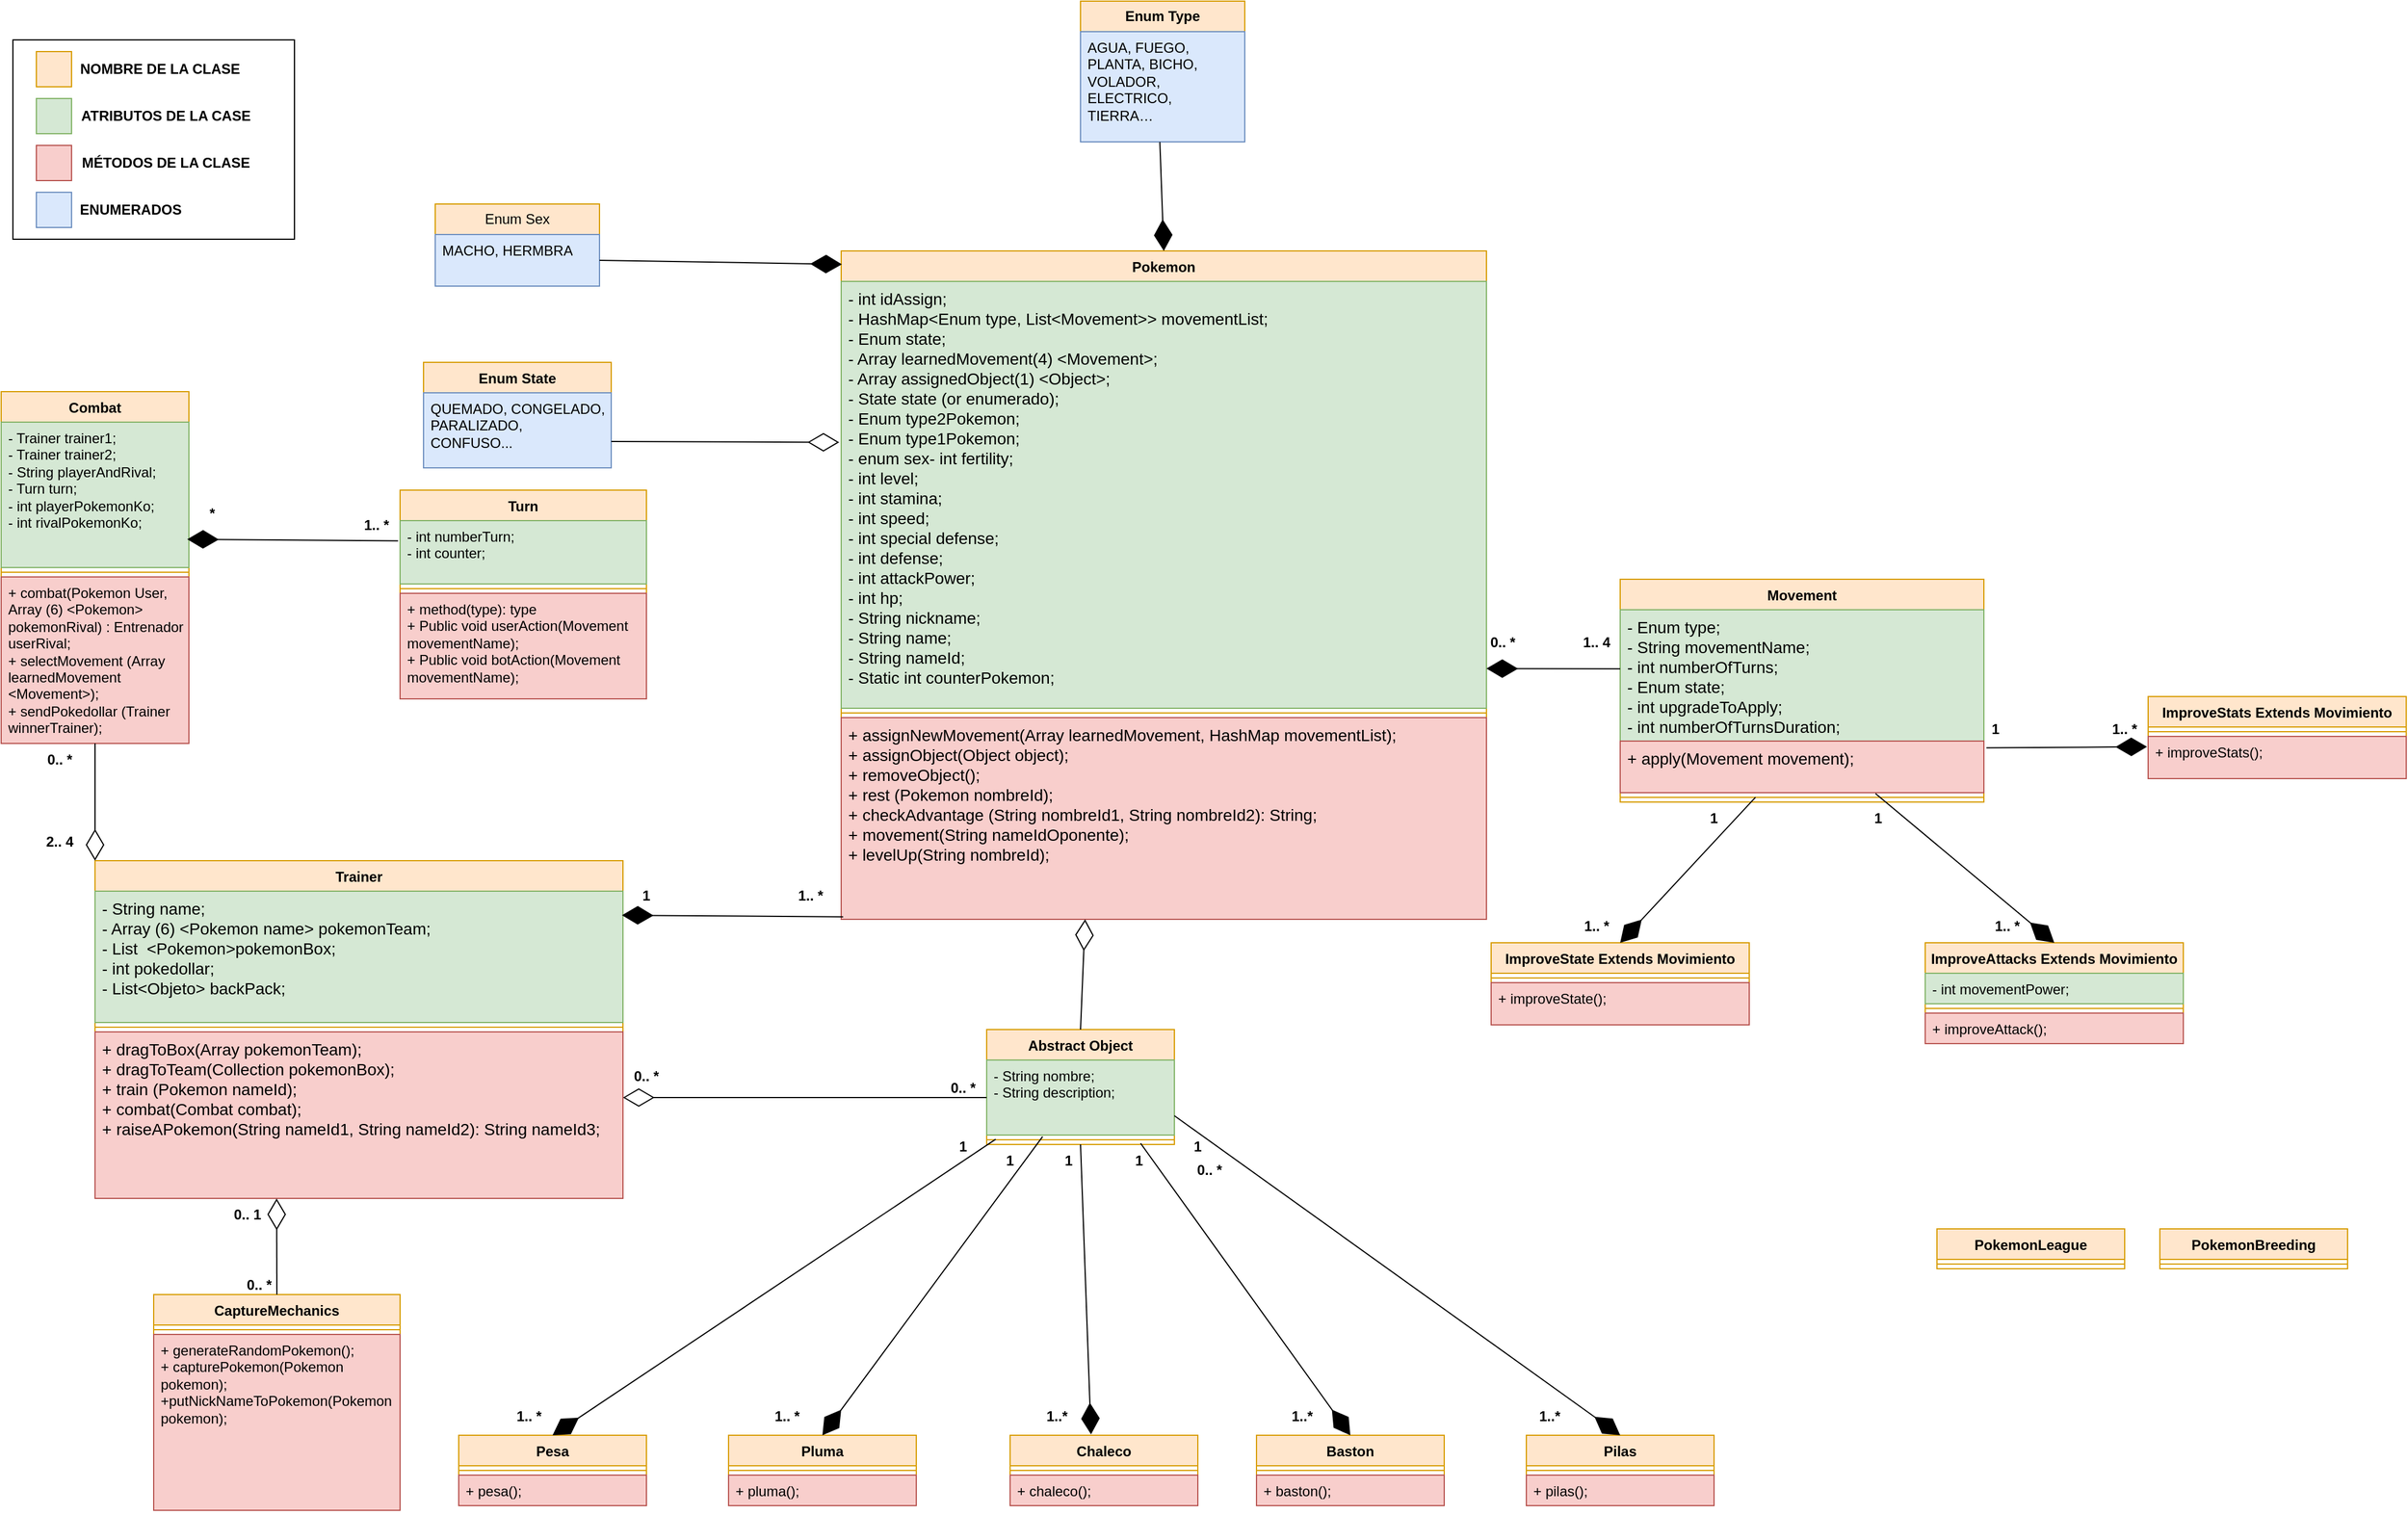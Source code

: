 <mxfile version="21.0.1" type="device"><diagram id="QGYuXs6_-NGS2xEvC7pu" name="Página-1"><mxGraphModel dx="3280" dy="373" grid="1" gridSize="10" guides="1" tooltips="1" connect="1" arrows="1" fold="1" page="1" pageScale="1" pageWidth="1169" pageHeight="827" math="0" shadow="0"><root><mxCell id="0"/><mxCell id="1" parent="0"/><mxCell id="Wwjgr090SENuucBAjZXS-1" value="Pokemon" style="swimlane;fontStyle=1;align=center;verticalAlign=top;childLayout=stackLayout;horizontal=1;startSize=26;horizontalStack=0;resizeParent=1;resizeParentMax=0;resizeLast=0;collapsible=1;marginBottom=0;fillColor=#ffe6cc;strokeColor=#d79b00;" vertex="1" parent="1"><mxGeometry x="736" y="1040" width="550" height="570" as="geometry"/></mxCell><mxCell id="Wwjgr090SENuucBAjZXS-2" value="- int idAssign;&#10;- HashMap&lt;Enum type, List&lt;Movement&gt;&gt; movementList;&#10;- Enum state;&#10;- Array learnedMovement(4) &lt;Movement&gt;;&#10;- Array assignedObject(1) &lt;Object&gt;;&#10;- State state (or enumerado);&#10;- Enum type2Pokemon;&#10;- Enum type1Pokemon;&#10;- enum sex- int fertility;&#10;- int level;&#10;- int stamina;&#10;- int speed;&#10;- int special defense;&#10;- int defense;&#10;- int attackPower; &#10;- int hp;&#10;- String nickname;&#10;- String name;&#10;- String nameId;&#10;- Static int counterPokemon;" style="text;strokeColor=#82b366;fillColor=#d5e8d4;align=left;verticalAlign=top;spacingLeft=4;spacingRight=4;overflow=hidden;rotatable=0;points=[[0,0.5],[1,0.5]];portConstraint=eastwest;fontStyle=0;fontSize=14;" vertex="1" parent="Wwjgr090SENuucBAjZXS-1"><mxGeometry y="26" width="550" height="364" as="geometry"/></mxCell><mxCell id="Wwjgr090SENuucBAjZXS-3" value="" style="line;strokeWidth=1;fillColor=none;align=left;verticalAlign=middle;spacingTop=-1;spacingLeft=3;spacingRight=3;rotatable=0;labelPosition=right;points=[];portConstraint=eastwest;strokeColor=inherit;" vertex="1" parent="Wwjgr090SENuucBAjZXS-1"><mxGeometry y="390" width="550" height="8" as="geometry"/></mxCell><mxCell id="Wwjgr090SENuucBAjZXS-4" value="+ assignNewMovement(Array learnedMovement, HashMap movementList);&#10;+ assignObject(Object object);&#10;+ removeObject();&#10;+ rest (Pokemon nombreId);&#10;+ checkAdvantage (String nombreId1, String nombreId2): String;&#10;+ movement(String nameIdOponente);&#10;+ levelUp(String nombreId);" style="text;strokeColor=#b85450;fillColor=#f8cecc;align=left;verticalAlign=top;spacingLeft=4;spacingRight=4;overflow=hidden;rotatable=0;points=[[0,0.5],[1,0.5]];portConstraint=eastwest;fontSize=14;" vertex="1" parent="Wwjgr090SENuucBAjZXS-1"><mxGeometry y="398" width="550" height="172" as="geometry"/></mxCell><mxCell id="Wwjgr090SENuucBAjZXS-5" value="Trainer" style="swimlane;fontStyle=1;align=center;verticalAlign=top;childLayout=stackLayout;horizontal=1;startSize=26;horizontalStack=0;resizeParent=1;resizeParentMax=0;resizeLast=0;collapsible=1;marginBottom=0;fillColor=#ffe6cc;strokeColor=#d79b00;" vertex="1" parent="1"><mxGeometry x="100" y="1560" width="450" height="288" as="geometry"/></mxCell><mxCell id="Wwjgr090SENuucBAjZXS-6" value="- String name;&#10;- Array (6) &lt;Pokemon name&gt; pokemonTeam;&#10;- List  &lt;Pokemon&gt;pokemonBox;&#10;- int pokedollar;&#10;- List&lt;Objeto&gt; backPack;" style="text;strokeColor=#82b366;fillColor=#d5e8d4;align=left;verticalAlign=top;spacingLeft=4;spacingRight=4;overflow=hidden;rotatable=0;points=[[0,0.5,0,0,0],[1,0.5,0,0,0]];portConstraint=eastwest;fontStyle=0;fontSize=14;" vertex="1" parent="Wwjgr090SENuucBAjZXS-5"><mxGeometry y="26" width="450" height="112" as="geometry"/></mxCell><mxCell id="Wwjgr090SENuucBAjZXS-7" value="" style="line;strokeWidth=1;fillColor=none;align=left;verticalAlign=middle;spacingTop=-1;spacingLeft=3;spacingRight=3;rotatable=0;labelPosition=right;points=[];portConstraint=eastwest;strokeColor=inherit;" vertex="1" parent="Wwjgr090SENuucBAjZXS-5"><mxGeometry y="138" width="450" height="8" as="geometry"/></mxCell><mxCell id="Wwjgr090SENuucBAjZXS-8" value="+ dragToBox(Array pokemonTeam);&#10;+ dragToTeam(Collection pokemonBox);&#10;+ train (Pokemon nameId);&#10;+ combat(Combat combat);&#10;+ raiseAPokemon(String nameId1, String nameId2): String nameId3;" style="text;strokeColor=#b85450;fillColor=#f8cecc;align=left;verticalAlign=top;spacingLeft=4;spacingRight=4;overflow=hidden;rotatable=0;points=[[0,0.5],[1,0.5]];portConstraint=eastwest;fontSize=14;" vertex="1" parent="Wwjgr090SENuucBAjZXS-5"><mxGeometry y="146" width="450" height="142" as="geometry"/></mxCell><mxCell id="Wwjgr090SENuucBAjZXS-9" value="Abstract Object" style="swimlane;fontStyle=1;align=center;verticalAlign=top;childLayout=stackLayout;horizontal=1;startSize=26;horizontalStack=0;resizeParent=1;resizeParentMax=0;resizeLast=0;collapsible=1;marginBottom=0;whiteSpace=wrap;html=1;fillColor=#ffe6cc;strokeColor=#d79b00;" vertex="1" parent="1"><mxGeometry x="860" y="1704" width="160" height="98" as="geometry"/></mxCell><mxCell id="Wwjgr090SENuucBAjZXS-10" value="- String nombre;&lt;br&gt;- String description;" style="text;strokeColor=#82b366;fillColor=#d5e8d4;align=left;verticalAlign=top;spacingLeft=4;spacingRight=4;overflow=hidden;rotatable=0;points=[[0,0.5],[1,0.5]];portConstraint=eastwest;whiteSpace=wrap;html=1;" vertex="1" parent="Wwjgr090SENuucBAjZXS-9"><mxGeometry y="26" width="160" height="64" as="geometry"/></mxCell><mxCell id="Wwjgr090SENuucBAjZXS-11" value="" style="line;strokeWidth=1;fillColor=none;align=left;verticalAlign=middle;spacingTop=-1;spacingLeft=3;spacingRight=3;rotatable=0;labelPosition=right;points=[];portConstraint=eastwest;strokeColor=inherit;" vertex="1" parent="Wwjgr090SENuucBAjZXS-9"><mxGeometry y="90" width="160" height="8" as="geometry"/></mxCell><mxCell id="Wwjgr090SENuucBAjZXS-13" value="CaptureMechanics" style="swimlane;fontStyle=1;align=center;verticalAlign=top;childLayout=stackLayout;horizontal=1;startSize=26;horizontalStack=0;resizeParent=1;resizeParentMax=0;resizeLast=0;collapsible=1;marginBottom=0;whiteSpace=wrap;html=1;fillColor=#ffe6cc;strokeColor=#d79b00;" vertex="1" parent="1"><mxGeometry x="150" y="1930" width="210" height="184" as="geometry"/></mxCell><mxCell id="Wwjgr090SENuucBAjZXS-14" value="" style="line;strokeWidth=1;fillColor=none;align=left;verticalAlign=middle;spacingTop=-1;spacingLeft=3;spacingRight=3;rotatable=0;labelPosition=right;points=[];portConstraint=eastwest;strokeColor=inherit;" vertex="1" parent="Wwjgr090SENuucBAjZXS-13"><mxGeometry y="26" width="210" height="8" as="geometry"/></mxCell><mxCell id="Wwjgr090SENuucBAjZXS-15" value="+ generateRandomPokemon();&lt;br&gt;+ capturePokemon(Pokemon pokemon);&lt;br&gt;+putNickNameToPokemon(Pokemon pokemon);" style="text;strokeColor=#b85450;fillColor=#f8cecc;align=left;verticalAlign=top;spacingLeft=4;spacingRight=4;overflow=hidden;rotatable=0;points=[[0,0.5],[1,0.5]];portConstraint=eastwest;whiteSpace=wrap;html=1;" vertex="1" parent="Wwjgr090SENuucBAjZXS-13"><mxGeometry y="34" width="210" height="150" as="geometry"/></mxCell><mxCell id="Wwjgr090SENuucBAjZXS-16" value="Turn" style="swimlane;fontStyle=1;align=center;verticalAlign=top;childLayout=stackLayout;horizontal=1;startSize=26;horizontalStack=0;resizeParent=1;resizeParentMax=0;resizeLast=0;collapsible=1;marginBottom=0;whiteSpace=wrap;html=1;fillColor=#ffe6cc;strokeColor=#d79b00;" vertex="1" parent="1"><mxGeometry x="360" y="1244" width="210" height="178" as="geometry"/></mxCell><mxCell id="Wwjgr090SENuucBAjZXS-17" value="- int numberTurn;&lt;br&gt;- int counter;" style="text;align=left;verticalAlign=top;spacingLeft=4;spacingRight=4;overflow=hidden;rotatable=0;points=[[0,0.5],[1,0.5]];portConstraint=eastwest;whiteSpace=wrap;html=1;fillColor=#d5e8d4;strokeColor=#82b366;" vertex="1" parent="Wwjgr090SENuucBAjZXS-16"><mxGeometry y="26" width="210" height="54" as="geometry"/></mxCell><mxCell id="Wwjgr090SENuucBAjZXS-18" value="" style="line;strokeWidth=1;fillColor=none;align=left;verticalAlign=middle;spacingTop=-1;spacingLeft=3;spacingRight=3;rotatable=0;labelPosition=right;points=[];portConstraint=eastwest;strokeColor=inherit;" vertex="1" parent="Wwjgr090SENuucBAjZXS-16"><mxGeometry y="80" width="210" height="8" as="geometry"/></mxCell><mxCell id="Wwjgr090SENuucBAjZXS-19" value="+ method(type): type&lt;br&gt;+ Public void userAction(Movement movementName);&lt;br&gt;+ Public void botAction(Movement movementName);" style="text;strokeColor=#b85450;fillColor=#f8cecc;align=left;verticalAlign=top;spacingLeft=4;spacingRight=4;overflow=hidden;rotatable=0;points=[[0,0.5],[1,0.5]];portConstraint=eastwest;whiteSpace=wrap;html=1;" vertex="1" parent="Wwjgr090SENuucBAjZXS-16"><mxGeometry y="88" width="210" height="90" as="geometry"/></mxCell><mxCell id="Wwjgr090SENuucBAjZXS-20" value="&lt;b&gt;Enum Type&lt;/b&gt;" style="swimlane;fontStyle=0;childLayout=stackLayout;horizontal=1;startSize=26;fillColor=#ffe6cc;horizontalStack=0;resizeParent=1;resizeParentMax=0;resizeLast=0;collapsible=1;marginBottom=0;whiteSpace=wrap;html=1;strokeColor=#d79b00;" vertex="1" parent="1"><mxGeometry x="940" y="827" width="140" height="120" as="geometry"><mxRectangle x="1370" y="920" width="100" height="30" as="alternateBounds"/></mxGeometry></mxCell><mxCell id="Wwjgr090SENuucBAjZXS-21" value="AGUA, FUEGO, PLANTA, BICHO, VOLADOR, ELECTRICO, TIERRA…&lt;br/&gt;" style="text;strokeColor=#6c8ebf;fillColor=#dae8fc;align=left;verticalAlign=top;spacingLeft=4;spacingRight=4;overflow=hidden;rotatable=0;points=[[0,0.5],[1,0.5]];portConstraint=eastwest;whiteSpace=wrap;html=1;" vertex="1" parent="Wwjgr090SENuucBAjZXS-20"><mxGeometry y="26" width="140" height="94" as="geometry"/></mxCell><mxCell id="Wwjgr090SENuucBAjZXS-22" value="Movement" style="swimlane;fontStyle=1;align=center;verticalAlign=top;childLayout=stackLayout;horizontal=1;startSize=26;horizontalStack=0;resizeParent=1;resizeParentMax=0;resizeLast=0;collapsible=1;marginBottom=0;fillColor=#ffe6cc;strokeColor=#d79b00;" vertex="1" parent="1"><mxGeometry x="1400" y="1320" width="310" height="190" as="geometry"/></mxCell><mxCell id="Wwjgr090SENuucBAjZXS-23" value="- Enum type;&#10;- String movementName;&#10;- int numberOfTurns;&#10;- Enum state;&#10;- int upgradeToApply;&#10;- int numberOfTurnsDuration;" style="text;strokeColor=#82b366;fillColor=#d5e8d4;align=left;verticalAlign=top;spacingLeft=4;spacingRight=4;overflow=hidden;rotatable=0;points=[[0,0.5,0,0,0],[1,0.5,0,0,0]];portConstraint=eastwest;fontStyle=0;fontSize=14;" vertex="1" parent="Wwjgr090SENuucBAjZXS-22"><mxGeometry y="26" width="310" height="112" as="geometry"/></mxCell><mxCell id="Wwjgr090SENuucBAjZXS-25" value="+ apply(Movement movement);" style="text;strokeColor=#b85450;fillColor=#f8cecc;align=left;verticalAlign=top;spacingLeft=4;spacingRight=4;overflow=hidden;rotatable=0;points=[[0,0.5],[1,0.5]];portConstraint=eastwest;fontSize=14;" vertex="1" parent="Wwjgr090SENuucBAjZXS-22"><mxGeometry y="138" width="310" height="44" as="geometry"/></mxCell><mxCell id="Wwjgr090SENuucBAjZXS-24" value="" style="line;strokeWidth=1;fillColor=none;align=left;verticalAlign=middle;spacingTop=-1;spacingLeft=3;spacingRight=3;rotatable=0;labelPosition=right;points=[];portConstraint=eastwest;strokeColor=inherit;" vertex="1" parent="Wwjgr090SENuucBAjZXS-22"><mxGeometry y="182" width="310" height="8" as="geometry"/></mxCell><mxCell id="Wwjgr090SENuucBAjZXS-26" value="ImproveState Extends Movimiento" style="swimlane;fontStyle=1;align=center;verticalAlign=top;childLayout=stackLayout;horizontal=1;startSize=26;horizontalStack=0;resizeParent=1;resizeParentMax=0;resizeLast=0;collapsible=1;marginBottom=0;whiteSpace=wrap;html=1;fillColor=#ffe6cc;strokeColor=#d79b00;" vertex="1" parent="1"><mxGeometry x="1290" y="1630" width="220" height="70" as="geometry"/></mxCell><mxCell id="Wwjgr090SENuucBAjZXS-27" value="" style="line;strokeWidth=1;fillColor=none;align=left;verticalAlign=middle;spacingTop=-1;spacingLeft=3;spacingRight=3;rotatable=0;labelPosition=right;points=[];portConstraint=eastwest;strokeColor=inherit;" vertex="1" parent="Wwjgr090SENuucBAjZXS-26"><mxGeometry y="26" width="220" height="8" as="geometry"/></mxCell><mxCell id="Wwjgr090SENuucBAjZXS-28" value="+ improveState();" style="text;strokeColor=#b85450;fillColor=#f8cecc;align=left;verticalAlign=top;spacingLeft=4;spacingRight=4;overflow=hidden;rotatable=0;points=[[0,0.5],[1,0.5]];portConstraint=eastwest;whiteSpace=wrap;html=1;" vertex="1" parent="Wwjgr090SENuucBAjZXS-26"><mxGeometry y="34" width="220" height="36" as="geometry"/></mxCell><mxCell id="Wwjgr090SENuucBAjZXS-29" value="Combat" style="swimlane;fontStyle=1;align=center;verticalAlign=top;childLayout=stackLayout;horizontal=1;startSize=26;horizontalStack=0;resizeParent=1;resizeParentMax=0;resizeLast=0;collapsible=1;marginBottom=0;whiteSpace=wrap;html=1;fillColor=#ffe6cc;strokeColor=#d79b00;" vertex="1" parent="1"><mxGeometry x="20" y="1160" width="160" height="300" as="geometry"/></mxCell><mxCell id="Wwjgr090SENuucBAjZXS-30" value="- Trainer trainer1;&lt;br&gt;- Trainer trainer2;&lt;br&gt;- String playerAndRival;&lt;br&gt;- Turn turn;&lt;br&gt;- int playerPokemonKo;&lt;br&gt;- int rivalPokemonKo;&lt;br&gt;" style="text;strokeColor=#82b366;fillColor=#d5e8d4;align=left;verticalAlign=top;spacingLeft=4;spacingRight=4;overflow=hidden;rotatable=0;points=[[0,0.5],[1,0.5]];portConstraint=eastwest;whiteSpace=wrap;html=1;" vertex="1" parent="Wwjgr090SENuucBAjZXS-29"><mxGeometry y="26" width="160" height="124" as="geometry"/></mxCell><mxCell id="Wwjgr090SENuucBAjZXS-31" value="" style="line;strokeWidth=1;fillColor=none;align=left;verticalAlign=middle;spacingTop=-1;spacingLeft=3;spacingRight=3;rotatable=0;labelPosition=right;points=[];portConstraint=eastwest;strokeColor=inherit;" vertex="1" parent="Wwjgr090SENuucBAjZXS-29"><mxGeometry y="150" width="160" height="8" as="geometry"/></mxCell><mxCell id="Wwjgr090SENuucBAjZXS-32" value="+ combat(Pokemon User, Array (6) &amp;lt;Pokemon&amp;gt; pokemonRival) : Entrenador userRival;&lt;br&gt;+ selectMovement (Array learnedMovement &amp;lt;Movement&amp;gt;);&lt;br&gt;+ sendPokedollar (Trainer winnerTrainer);" style="text;strokeColor=#b85450;fillColor=#f8cecc;align=left;verticalAlign=top;spacingLeft=4;spacingRight=4;overflow=hidden;rotatable=0;points=[[0,0.5],[1,0.5]];portConstraint=eastwest;whiteSpace=wrap;html=1;" vertex="1" parent="Wwjgr090SENuucBAjZXS-29"><mxGeometry y="158" width="160" height="142" as="geometry"/></mxCell><mxCell id="Wwjgr090SENuucBAjZXS-33" value="Enum Sex" style="swimlane;fontStyle=0;childLayout=stackLayout;horizontal=1;startSize=26;fillColor=#ffe6cc;horizontalStack=0;resizeParent=1;resizeParentMax=0;resizeLast=0;collapsible=1;marginBottom=0;whiteSpace=wrap;html=1;strokeColor=#d79b00;" vertex="1" parent="1"><mxGeometry x="390" y="1000" width="140" height="70" as="geometry"><mxRectangle x="1370" y="920" width="100" height="30" as="alternateBounds"/></mxGeometry></mxCell><mxCell id="Wwjgr090SENuucBAjZXS-34" value="MACHO, HERMBRA" style="text;strokeColor=#6c8ebf;fillColor=#dae8fc;align=left;verticalAlign=top;spacingLeft=4;spacingRight=4;overflow=hidden;rotatable=0;points=[[0,0.5],[1,0.5]];portConstraint=eastwest;whiteSpace=wrap;html=1;" vertex="1" parent="Wwjgr090SENuucBAjZXS-33"><mxGeometry y="26" width="140" height="44" as="geometry"/></mxCell><mxCell id="Wwjgr090SENuucBAjZXS-35" value="ImproveStats Extends Movimiento" style="swimlane;fontStyle=1;align=center;verticalAlign=top;childLayout=stackLayout;horizontal=1;startSize=26;horizontalStack=0;resizeParent=1;resizeParentMax=0;resizeLast=0;collapsible=1;marginBottom=0;whiteSpace=wrap;html=1;fillColor=#ffe6cc;strokeColor=#d79b00;" vertex="1" parent="1"><mxGeometry x="1850" y="1420" width="220" height="70" as="geometry"/></mxCell><mxCell id="Wwjgr090SENuucBAjZXS-36" value="" style="line;strokeWidth=1;fillColor=none;align=left;verticalAlign=middle;spacingTop=-1;spacingLeft=3;spacingRight=3;rotatable=0;labelPosition=right;points=[];portConstraint=eastwest;strokeColor=inherit;" vertex="1" parent="Wwjgr090SENuucBAjZXS-35"><mxGeometry y="26" width="220" height="8" as="geometry"/></mxCell><mxCell id="Wwjgr090SENuucBAjZXS-37" value="+ improveStats();" style="text;strokeColor=#b85450;fillColor=#f8cecc;align=left;verticalAlign=top;spacingLeft=4;spacingRight=4;overflow=hidden;rotatable=0;points=[[0,0.5],[1,0.5]];portConstraint=eastwest;whiteSpace=wrap;html=1;" vertex="1" parent="Wwjgr090SENuucBAjZXS-35"><mxGeometry y="34" width="220" height="36" as="geometry"/></mxCell><mxCell id="Wwjgr090SENuucBAjZXS-38" value="ImproveAttacks Extends Movimiento" style="swimlane;fontStyle=1;align=center;verticalAlign=top;childLayout=stackLayout;horizontal=1;startSize=26;horizontalStack=0;resizeParent=1;resizeParentMax=0;resizeLast=0;collapsible=1;marginBottom=0;whiteSpace=wrap;html=1;fillColor=#ffe6cc;strokeColor=#d79b00;" vertex="1" parent="1"><mxGeometry x="1660" y="1630" width="220" height="86" as="geometry"/></mxCell><mxCell id="Wwjgr090SENuucBAjZXS-39" value="- int movementPower;" style="text;strokeColor=#82b366;fillColor=#d5e8d4;align=left;verticalAlign=top;spacingLeft=4;spacingRight=4;overflow=hidden;rotatable=0;points=[[0,0.5],[1,0.5]];portConstraint=eastwest;whiteSpace=wrap;html=1;" vertex="1" parent="Wwjgr090SENuucBAjZXS-38"><mxGeometry y="26" width="220" height="26" as="geometry"/></mxCell><mxCell id="Wwjgr090SENuucBAjZXS-40" value="" style="line;strokeWidth=1;fillColor=none;align=left;verticalAlign=middle;spacingTop=-1;spacingLeft=3;spacingRight=3;rotatable=0;labelPosition=right;points=[];portConstraint=eastwest;strokeColor=inherit;" vertex="1" parent="Wwjgr090SENuucBAjZXS-38"><mxGeometry y="52" width="220" height="8" as="geometry"/></mxCell><mxCell id="Wwjgr090SENuucBAjZXS-41" value="+ improveAttack();" style="text;strokeColor=#b85450;fillColor=#f8cecc;align=left;verticalAlign=top;spacingLeft=4;spacingRight=4;overflow=hidden;rotatable=0;points=[[0,0.5],[1,0.5]];portConstraint=eastwest;whiteSpace=wrap;html=1;" vertex="1" parent="Wwjgr090SENuucBAjZXS-38"><mxGeometry y="60" width="220" height="26" as="geometry"/></mxCell><mxCell id="Wwjgr090SENuucBAjZXS-42" value="Enum State" style="swimlane;fontStyle=1;align=center;verticalAlign=top;childLayout=stackLayout;horizontal=1;startSize=26;horizontalStack=0;resizeParent=1;resizeParentMax=0;resizeLast=0;collapsible=1;marginBottom=0;whiteSpace=wrap;html=1;fillColor=#ffe6cc;strokeColor=#d79b00;" vertex="1" parent="1"><mxGeometry x="380" y="1135" width="160" height="90" as="geometry"/></mxCell><mxCell id="Wwjgr090SENuucBAjZXS-43" value="QUEMADO, CONGELADO, PARALIZADO, CONFUSO..." style="text;strokeColor=#6c8ebf;fillColor=#dae8fc;align=left;verticalAlign=top;spacingLeft=4;spacingRight=4;overflow=hidden;rotatable=0;points=[[0,0.5],[1,0.5]];portConstraint=eastwest;whiteSpace=wrap;html=1;" vertex="1" parent="Wwjgr090SENuucBAjZXS-42"><mxGeometry y="26" width="160" height="64" as="geometry"/></mxCell><mxCell id="Wwjgr090SENuucBAjZXS-44" value="" style="endArrow=diamondThin;endFill=1;endSize=24;html=1;rounded=0;entryX=0.5;entryY=0;entryDx=0;entryDy=0;exitX=0.483;exitY=1.002;exitDx=0;exitDy=0;exitPerimeter=0;" edge="1" parent="1" source="Wwjgr090SENuucBAjZXS-21" target="Wwjgr090SENuucBAjZXS-1"><mxGeometry width="160" relative="1" as="geometry"><mxPoint x="886" y="950" as="sourcePoint"/><mxPoint x="906" y="930" as="targetPoint"/></mxGeometry></mxCell><mxCell id="Wwjgr090SENuucBAjZXS-45" value="" style="endArrow=diamondThin;endFill=1;endSize=24;html=1;rounded=0;entryX=0.001;entryY=0.02;entryDx=0;entryDy=0;entryPerimeter=0;exitX=1;exitY=0.5;exitDx=0;exitDy=0;" edge="1" parent="1" source="Wwjgr090SENuucBAjZXS-34" target="Wwjgr090SENuucBAjZXS-1"><mxGeometry width="160" relative="1" as="geometry"><mxPoint x="536" y="1130" as="sourcePoint"/><mxPoint x="646" y="1120" as="targetPoint"/></mxGeometry></mxCell><mxCell id="Wwjgr090SENuucBAjZXS-46" value="" style="endArrow=diamondThin;endFill=1;endSize=24;html=1;rounded=0;entryX=0.5;entryY=0;entryDx=0;entryDy=0;exitX=0.702;exitY=1.017;exitDx=0;exitDy=0;exitPerimeter=0;" edge="1" parent="1" source="Wwjgr090SENuucBAjZXS-25" target="Wwjgr090SENuucBAjZXS-38"><mxGeometry width="160" relative="1" as="geometry"><mxPoint x="1576" y="1690" as="sourcePoint"/><mxPoint x="1736" y="1690" as="targetPoint"/></mxGeometry></mxCell><mxCell id="Wwjgr090SENuucBAjZXS-47" value="" style="endArrow=diamondThin;endFill=1;endSize=24;html=1;rounded=0;entryX=0.5;entryY=0;entryDx=0;entryDy=0;exitX=0.372;exitY=1.089;exitDx=0;exitDy=0;exitPerimeter=0;" edge="1" parent="1" source="Wwjgr090SENuucBAjZXS-25" target="Wwjgr090SENuucBAjZXS-26"><mxGeometry width="160" relative="1" as="geometry"><mxPoint x="1576" y="1690" as="sourcePoint"/><mxPoint x="1736" y="1690" as="targetPoint"/></mxGeometry></mxCell><mxCell id="Wwjgr090SENuucBAjZXS-48" value="" style="endArrow=diamondThin;endFill=1;endSize=24;html=1;rounded=0;entryX=-0.004;entryY=0.246;entryDx=0;entryDy=0;entryPerimeter=0;exitX=1.007;exitY=0.132;exitDx=0;exitDy=0;exitPerimeter=0;" edge="1" parent="1" source="Wwjgr090SENuucBAjZXS-25" target="Wwjgr090SENuucBAjZXS-37"><mxGeometry width="160" relative="1" as="geometry"><mxPoint x="1576" y="1380" as="sourcePoint"/><mxPoint x="1736" y="1380" as="targetPoint"/></mxGeometry></mxCell><mxCell id="Wwjgr090SENuucBAjZXS-50" value="" style="endArrow=diamondThin;endFill=0;endSize=24;html=1;rounded=0;entryX=0.378;entryY=1;entryDx=0;entryDy=0;entryPerimeter=0;exitX=0.5;exitY=0;exitDx=0;exitDy=0;" edge="1" parent="1" source="Wwjgr090SENuucBAjZXS-9" target="Wwjgr090SENuucBAjZXS-4"><mxGeometry width="160" relative="1" as="geometry"><mxPoint x="926" y="1640" as="sourcePoint"/><mxPoint x="1086" y="1640" as="targetPoint"/></mxGeometry></mxCell><mxCell id="Wwjgr090SENuucBAjZXS-51" value="" style="endArrow=diamondThin;endFill=1;endSize=24;html=1;rounded=0;entryX=0.991;entryY=-0.043;entryDx=0;entryDy=0;entryPerimeter=0;exitX=-0.008;exitY=0.319;exitDx=0;exitDy=0;exitPerimeter=0;" edge="1" parent="1" source="Wwjgr090SENuucBAjZXS-17"><mxGeometry width="160" relative="1" as="geometry"><mxPoint x="7" y="1464" as="sourcePoint"/><mxPoint x="178.56" y="1285.894" as="targetPoint"/></mxGeometry></mxCell><mxCell id="Wwjgr090SENuucBAjZXS-52" value="" style="endArrow=diamondThin;endFill=1;endSize=24;html=1;rounded=0;entryX=1;entryY=0.907;entryDx=0;entryDy=0;entryPerimeter=0;exitX=0;exitY=0.45;exitDx=0;exitDy=0;exitPerimeter=0;" edge="1" parent="1" source="Wwjgr090SENuucBAjZXS-23" target="Wwjgr090SENuucBAjZXS-2"><mxGeometry width="160" relative="1" as="geometry"><mxPoint x="1266" y="980" as="sourcePoint"/><mxPoint x="1426" y="980" as="targetPoint"/></mxGeometry></mxCell><mxCell id="Wwjgr090SENuucBAjZXS-55" value="" style="endArrow=diamondThin;endFill=0;endSize=24;html=1;rounded=0;exitX=0;exitY=0.5;exitDx=0;exitDy=0;" edge="1" parent="1" source="Wwjgr090SENuucBAjZXS-10"><mxGeometry width="160" relative="1" as="geometry"><mxPoint x="820" y="1784" as="sourcePoint"/><mxPoint x="550" y="1762" as="targetPoint"/></mxGeometry></mxCell><mxCell id="Wwjgr090SENuucBAjZXS-56" value="" style="endArrow=diamondThin;endFill=1;endSize=24;html=1;rounded=0;entryX=0.998;entryY=0.183;entryDx=0;entryDy=0;entryPerimeter=0;exitX=0.003;exitY=0.988;exitDx=0;exitDy=0;exitPerimeter=0;" edge="1" parent="1" source="Wwjgr090SENuucBAjZXS-4" target="Wwjgr090SENuucBAjZXS-6"><mxGeometry width="160" relative="1" as="geometry"><mxPoint x="576" y="1298" as="sourcePoint"/><mxPoint x="747" y="1277" as="targetPoint"/></mxGeometry></mxCell><mxCell id="Wwjgr090SENuucBAjZXS-57" value="Pesa" style="swimlane;fontStyle=1;align=center;verticalAlign=top;childLayout=stackLayout;horizontal=1;startSize=26;horizontalStack=0;resizeParent=1;resizeParentMax=0;resizeLast=0;collapsible=1;marginBottom=0;whiteSpace=wrap;html=1;fillColor=#ffe6cc;strokeColor=#d79b00;" vertex="1" parent="1"><mxGeometry x="410" y="2050" width="160" height="60" as="geometry"/></mxCell><mxCell id="Wwjgr090SENuucBAjZXS-59" value="" style="line;strokeWidth=1;fillColor=none;align=left;verticalAlign=middle;spacingTop=-1;spacingLeft=3;spacingRight=3;rotatable=0;labelPosition=right;points=[];portConstraint=eastwest;strokeColor=inherit;" vertex="1" parent="Wwjgr090SENuucBAjZXS-57"><mxGeometry y="26" width="160" height="8" as="geometry"/></mxCell><mxCell id="Wwjgr090SENuucBAjZXS-60" value="+ pesa();" style="text;strokeColor=#b85450;fillColor=#f8cecc;align=left;verticalAlign=top;spacingLeft=4;spacingRight=4;overflow=hidden;rotatable=0;points=[[0,0.5],[1,0.5]];portConstraint=eastwest;whiteSpace=wrap;html=1;" vertex="1" parent="Wwjgr090SENuucBAjZXS-57"><mxGeometry y="34" width="160" height="26" as="geometry"/></mxCell><mxCell id="Wwjgr090SENuucBAjZXS-61" value="Pluma" style="swimlane;fontStyle=1;align=center;verticalAlign=top;childLayout=stackLayout;horizontal=1;startSize=26;horizontalStack=0;resizeParent=1;resizeParentMax=0;resizeLast=0;collapsible=1;marginBottom=0;whiteSpace=wrap;html=1;fillColor=#ffe6cc;strokeColor=#d79b00;" vertex="1" parent="1"><mxGeometry x="640" y="2050" width="160" height="60" as="geometry"/></mxCell><mxCell id="Wwjgr090SENuucBAjZXS-63" value="" style="line;strokeWidth=1;fillColor=none;align=left;verticalAlign=middle;spacingTop=-1;spacingLeft=3;spacingRight=3;rotatable=0;labelPosition=right;points=[];portConstraint=eastwest;strokeColor=inherit;" vertex="1" parent="Wwjgr090SENuucBAjZXS-61"><mxGeometry y="26" width="160" height="8" as="geometry"/></mxCell><mxCell id="Wwjgr090SENuucBAjZXS-64" value="+ pluma();" style="text;strokeColor=#b85450;fillColor=#f8cecc;align=left;verticalAlign=top;spacingLeft=4;spacingRight=4;overflow=hidden;rotatable=0;points=[[0,0.5],[1,0.5]];portConstraint=eastwest;whiteSpace=wrap;html=1;" vertex="1" parent="Wwjgr090SENuucBAjZXS-61"><mxGeometry y="34" width="160" height="26" as="geometry"/></mxCell><mxCell id="Wwjgr090SENuucBAjZXS-65" value="Chaleco" style="swimlane;fontStyle=1;align=center;verticalAlign=top;childLayout=stackLayout;horizontal=1;startSize=26;horizontalStack=0;resizeParent=1;resizeParentMax=0;resizeLast=0;collapsible=1;marginBottom=0;whiteSpace=wrap;html=1;fillColor=#ffe6cc;strokeColor=#d79b00;" vertex="1" parent="1"><mxGeometry x="880" y="2050" width="160" height="60" as="geometry"/></mxCell><mxCell id="Wwjgr090SENuucBAjZXS-66" value="" style="line;strokeWidth=1;fillColor=none;align=left;verticalAlign=middle;spacingTop=-1;spacingLeft=3;spacingRight=3;rotatable=0;labelPosition=right;points=[];portConstraint=eastwest;strokeColor=inherit;" vertex="1" parent="Wwjgr090SENuucBAjZXS-65"><mxGeometry y="26" width="160" height="8" as="geometry"/></mxCell><mxCell id="Wwjgr090SENuucBAjZXS-67" value="+ chaleco();" style="text;strokeColor=#b85450;fillColor=#f8cecc;align=left;verticalAlign=top;spacingLeft=4;spacingRight=4;overflow=hidden;rotatable=0;points=[[0,0.5],[1,0.5]];portConstraint=eastwest;whiteSpace=wrap;html=1;" vertex="1" parent="Wwjgr090SENuucBAjZXS-65"><mxGeometry y="34" width="160" height="26" as="geometry"/></mxCell><mxCell id="Wwjgr090SENuucBAjZXS-68" value="Baston" style="swimlane;fontStyle=1;align=center;verticalAlign=top;childLayout=stackLayout;horizontal=1;startSize=26;horizontalStack=0;resizeParent=1;resizeParentMax=0;resizeLast=0;collapsible=1;marginBottom=0;whiteSpace=wrap;html=1;fillColor=#ffe6cc;strokeColor=#d79b00;" vertex="1" parent="1"><mxGeometry x="1090" y="2050" width="160" height="60" as="geometry"/></mxCell><mxCell id="Wwjgr090SENuucBAjZXS-69" value="" style="line;strokeWidth=1;fillColor=none;align=left;verticalAlign=middle;spacingTop=-1;spacingLeft=3;spacingRight=3;rotatable=0;labelPosition=right;points=[];portConstraint=eastwest;strokeColor=inherit;" vertex="1" parent="Wwjgr090SENuucBAjZXS-68"><mxGeometry y="26" width="160" height="8" as="geometry"/></mxCell><mxCell id="Wwjgr090SENuucBAjZXS-70" value="+ baston();" style="text;strokeColor=#b85450;fillColor=#f8cecc;align=left;verticalAlign=top;spacingLeft=4;spacingRight=4;overflow=hidden;rotatable=0;points=[[0,0.5],[1,0.5]];portConstraint=eastwest;whiteSpace=wrap;html=1;" vertex="1" parent="Wwjgr090SENuucBAjZXS-68"><mxGeometry y="34" width="160" height="26" as="geometry"/></mxCell><mxCell id="Wwjgr090SENuucBAjZXS-71" value="Pilas" style="swimlane;fontStyle=1;align=center;verticalAlign=top;childLayout=stackLayout;horizontal=1;startSize=26;horizontalStack=0;resizeParent=1;resizeParentMax=0;resizeLast=0;collapsible=1;marginBottom=0;whiteSpace=wrap;html=1;fillColor=#ffe6cc;strokeColor=#d79b00;" vertex="1" parent="1"><mxGeometry x="1320" y="2050" width="160" height="60" as="geometry"/></mxCell><mxCell id="Wwjgr090SENuucBAjZXS-72" value="" style="line;strokeWidth=1;fillColor=none;align=left;verticalAlign=middle;spacingTop=-1;spacingLeft=3;spacingRight=3;rotatable=0;labelPosition=right;points=[];portConstraint=eastwest;strokeColor=inherit;" vertex="1" parent="Wwjgr090SENuucBAjZXS-71"><mxGeometry y="26" width="160" height="8" as="geometry"/></mxCell><mxCell id="Wwjgr090SENuucBAjZXS-73" value="+ pilas();" style="text;strokeColor=#b85450;fillColor=#f8cecc;align=left;verticalAlign=top;spacingLeft=4;spacingRight=4;overflow=hidden;rotatable=0;points=[[0,0.5],[1,0.5]];portConstraint=eastwest;whiteSpace=wrap;html=1;" vertex="1" parent="Wwjgr090SENuucBAjZXS-71"><mxGeometry y="34" width="160" height="26" as="geometry"/></mxCell><mxCell id="Wwjgr090SENuucBAjZXS-77" value="" style="endArrow=diamondThin;endFill=1;endSize=24;html=1;rounded=0;entryX=0.5;entryY=0;entryDx=0;entryDy=0;exitX=0.048;exitY=0.446;exitDx=0;exitDy=0;exitPerimeter=0;" edge="1" parent="1" source="Wwjgr090SENuucBAjZXS-11" target="Wwjgr090SENuucBAjZXS-57"><mxGeometry width="160" relative="1" as="geometry"><mxPoint x="871.28" y="1840.604" as="sourcePoint"/><mxPoint x="1201" y="1760" as="targetPoint"/></mxGeometry></mxCell><mxCell id="Wwjgr090SENuucBAjZXS-78" value="" style="endArrow=diamondThin;endFill=1;endSize=24;html=1;rounded=0;entryX=0.5;entryY=0;entryDx=0;entryDy=0;exitX=0.298;exitY=0.161;exitDx=0;exitDy=0;exitPerimeter=0;" edge="1" parent="1" source="Wwjgr090SENuucBAjZXS-11" target="Wwjgr090SENuucBAjZXS-61"><mxGeometry width="160" relative="1" as="geometry"><mxPoint x="870.16" y="1922.596" as="sourcePoint"/><mxPoint x="610" y="2060" as="targetPoint"/></mxGeometry></mxCell><mxCell id="Wwjgr090SENuucBAjZXS-79" value="" style="endArrow=diamondThin;endFill=1;endSize=24;html=1;rounded=0;entryX=0.431;entryY=-0.013;entryDx=0;entryDy=0;exitX=0.5;exitY=1;exitDx=0;exitDy=0;entryPerimeter=0;" edge="1" parent="1" source="Wwjgr090SENuucBAjZXS-9" target="Wwjgr090SENuucBAjZXS-65"><mxGeometry width="160" relative="1" as="geometry"><mxPoint x="945.52" y="1929.108" as="sourcePoint"/><mxPoint x="810" y="2060" as="targetPoint"/></mxGeometry></mxCell><mxCell id="Wwjgr090SENuucBAjZXS-80" value="" style="endArrow=diamondThin;endFill=1;endSize=24;html=1;rounded=0;entryX=0.5;entryY=0;entryDx=0;entryDy=0;exitX=0.82;exitY=0.875;exitDx=0;exitDy=0;exitPerimeter=0;" edge="1" parent="1" source="Wwjgr090SENuucBAjZXS-11" target="Wwjgr090SENuucBAjZXS-68"><mxGeometry width="160" relative="1" as="geometry"><mxPoint x="1011.92" y="1929.108" as="sourcePoint"/><mxPoint x="820" y="2070" as="targetPoint"/></mxGeometry></mxCell><mxCell id="Wwjgr090SENuucBAjZXS-81" value="" style="endArrow=diamondThin;endFill=1;endSize=24;html=1;rounded=0;entryX=0.5;entryY=0;entryDx=0;entryDy=0;exitX=1;exitY=0.75;exitDx=0;exitDy=0;" edge="1" parent="1" source="Wwjgr090SENuucBAjZXS-9" target="Wwjgr090SENuucBAjZXS-71"><mxGeometry width="160" relative="1" as="geometry"><mxPoint x="1040" y="1950" as="sourcePoint"/><mxPoint x="1210" y="2060" as="targetPoint"/></mxGeometry></mxCell><mxCell id="Wwjgr090SENuucBAjZXS-84" value="PokemonLeague" style="swimlane;fontStyle=1;align=center;verticalAlign=top;childLayout=stackLayout;horizontal=1;startSize=26;horizontalStack=0;resizeParent=1;resizeParentMax=0;resizeLast=0;collapsible=1;marginBottom=0;fillColor=#ffe6cc;strokeColor=#d79b00;" vertex="1" parent="1"><mxGeometry x="1670" y="1874" width="160" height="34" as="geometry"/></mxCell><mxCell id="Wwjgr090SENuucBAjZXS-86" value="" style="line;strokeWidth=1;fillColor=none;align=left;verticalAlign=middle;spacingTop=-1;spacingLeft=3;spacingRight=3;rotatable=0;labelPosition=right;points=[];portConstraint=eastwest;strokeColor=inherit;" vertex="1" parent="Wwjgr090SENuucBAjZXS-84"><mxGeometry y="26" width="160" height="8" as="geometry"/></mxCell><mxCell id="Wwjgr090SENuucBAjZXS-88" value="PokemonBreeding" style="swimlane;fontStyle=1;align=center;verticalAlign=top;childLayout=stackLayout;horizontal=1;startSize=26;horizontalStack=0;resizeParent=1;resizeParentMax=0;resizeLast=0;collapsible=1;marginBottom=0;fillColor=#ffe6cc;strokeColor=#d79b00;" vertex="1" parent="1"><mxGeometry x="1860" y="1874" width="160" height="34" as="geometry"/></mxCell><mxCell id="Wwjgr090SENuucBAjZXS-89" value="" style="line;strokeWidth=1;fillColor=none;align=left;verticalAlign=middle;spacingTop=-1;spacingLeft=3;spacingRight=3;rotatable=0;labelPosition=right;points=[];portConstraint=eastwest;strokeColor=inherit;" vertex="1" parent="Wwjgr090SENuucBAjZXS-88"><mxGeometry y="26" width="160" height="8" as="geometry"/></mxCell><mxCell id="Wwjgr090SENuucBAjZXS-90" value="1.. *" style="text;align=center;fontStyle=1;verticalAlign=middle;spacingLeft=3;spacingRight=3;strokeColor=none;rotatable=0;points=[[0,0.5],[1,0.5]];portConstraint=eastwest;" vertex="1" parent="1"><mxGeometry x="670" y="1576" width="80" height="26" as="geometry"/></mxCell><mxCell id="Wwjgr090SENuucBAjZXS-91" value="" style="endArrow=diamondThin;endFill=0;endSize=24;html=1;rounded=0;entryX=0.344;entryY=1.001;entryDx=0;entryDy=0;entryPerimeter=0;exitX=0.5;exitY=0;exitDx=0;exitDy=0;" edge="1" parent="1" source="Wwjgr090SENuucBAjZXS-13" target="Wwjgr090SENuucBAjZXS-8"><mxGeometry width="160" relative="1" as="geometry"><mxPoint x="330" y="1860" as="sourcePoint"/><mxPoint x="490" y="1860" as="targetPoint"/></mxGeometry></mxCell><mxCell id="Wwjgr090SENuucBAjZXS-92" value="" style="endArrow=diamondThin;endFill=0;endSize=24;html=1;rounded=0;exitX=1;exitY=0.75;exitDx=0;exitDy=0;entryX=-0.003;entryY=0.377;entryDx=0;entryDy=0;entryPerimeter=0;" edge="1" parent="1" source="Wwjgr090SENuucBAjZXS-42" target="Wwjgr090SENuucBAjZXS-2"><mxGeometry width="160" relative="1" as="geometry"><mxPoint x="500" y="1440" as="sourcePoint"/><mxPoint x="735" y="1275" as="targetPoint"/></mxGeometry></mxCell><mxCell id="Wwjgr090SENuucBAjZXS-93" value="" style="endArrow=diamondThin;endFill=0;endSize=24;html=1;rounded=0;exitX=0.5;exitY=1;exitDx=0;exitDy=0;entryX=0;entryY=0;entryDx=0;entryDy=0;" edge="1" parent="1" source="Wwjgr090SENuucBAjZXS-29" target="Wwjgr090SENuucBAjZXS-5"><mxGeometry width="160" relative="1" as="geometry"><mxPoint x="140" y="1510" as="sourcePoint"/><mxPoint x="300" y="1510" as="targetPoint"/></mxGeometry></mxCell><mxCell id="Wwjgr090SENuucBAjZXS-94" value="1" style="text;align=center;fontStyle=1;verticalAlign=middle;spacingLeft=3;spacingRight=3;strokeColor=none;rotatable=0;points=[[0,0.5],[1,0.5]];portConstraint=eastwest;" vertex="1" parent="1"><mxGeometry x="530" y="1576" width="80" height="26" as="geometry"/></mxCell><mxCell id="Wwjgr090SENuucBAjZXS-95" value="1.. *" style="text;align=center;fontStyle=1;verticalAlign=middle;spacingLeft=3;spacingRight=3;strokeColor=none;rotatable=0;points=[[0,0.5],[1,0.5]];portConstraint=eastwest;" vertex="1" parent="1"><mxGeometry x="300" y="1260" width="80" height="26" as="geometry"/></mxCell><mxCell id="Wwjgr090SENuucBAjZXS-96" value="*" style="text;align=center;fontStyle=1;verticalAlign=middle;spacingLeft=3;spacingRight=3;strokeColor=none;rotatable=0;points=[[0,0.5],[1,0.5]];portConstraint=eastwest;" vertex="1" parent="1"><mxGeometry x="160" y="1250" width="80" height="26" as="geometry"/></mxCell><mxCell id="Wwjgr090SENuucBAjZXS-97" value="2.. 4" style="text;align=center;fontStyle=1;verticalAlign=middle;spacingLeft=3;spacingRight=3;strokeColor=none;rotatable=0;points=[[0,0.5],[1,0.5]];portConstraint=eastwest;" vertex="1" parent="1"><mxGeometry x="30" y="1530" width="80" height="26" as="geometry"/></mxCell><mxCell id="Wwjgr090SENuucBAjZXS-98" value="0.. *" style="text;align=center;fontStyle=1;verticalAlign=middle;spacingLeft=3;spacingRight=3;strokeColor=none;rotatable=0;points=[[0,0.5],[1,0.5]];portConstraint=eastwest;" vertex="1" parent="1"><mxGeometry x="30" y="1460" width="80" height="26" as="geometry"/></mxCell><mxCell id="Wwjgr090SENuucBAjZXS-99" value="0.. *" style="text;align=center;fontStyle=1;verticalAlign=middle;spacingLeft=3;spacingRight=3;strokeColor=none;rotatable=0;points=[[0,0.5],[1,0.5]];portConstraint=eastwest;" vertex="1" parent="1"><mxGeometry x="200" y="1908" width="80" height="26" as="geometry"/></mxCell><mxCell id="Wwjgr090SENuucBAjZXS-100" value="0.. 1" style="text;align=center;fontStyle=1;verticalAlign=middle;spacingLeft=3;spacingRight=3;strokeColor=none;rotatable=0;points=[[0,0.5],[1,0.5]];portConstraint=eastwest;" vertex="1" parent="1"><mxGeometry x="190" y="1848" width="80" height="26" as="geometry"/></mxCell><mxCell id="Wwjgr090SENuucBAjZXS-101" value="1.. *" style="text;align=center;fontStyle=1;verticalAlign=middle;spacingLeft=3;spacingRight=3;strokeColor=none;rotatable=0;points=[[0,0.5],[1,0.5]];portConstraint=eastwest;" vertex="1" parent="1"><mxGeometry x="430" y="2020" width="80" height="26" as="geometry"/></mxCell><mxCell id="Wwjgr090SENuucBAjZXS-105" value="1..*" style="text;align=center;fontStyle=1;verticalAlign=middle;spacingLeft=3;spacingRight=3;strokeColor=none;rotatable=0;points=[[0,0.5],[1,0.5]];portConstraint=eastwest;" vertex="1" parent="1"><mxGeometry x="1300" y="2020" width="80" height="26" as="geometry"/></mxCell><mxCell id="Wwjgr090SENuucBAjZXS-107" value="1" style="text;align=center;fontStyle=1;verticalAlign=middle;spacingLeft=3;spacingRight=3;strokeColor=none;rotatable=0;points=[[0,0.5],[1,0.5]];portConstraint=eastwest;" vertex="1" parent="1"><mxGeometry x="800" y="1790" width="80" height="26" as="geometry"/></mxCell><mxCell id="Wwjgr090SENuucBAjZXS-108" value="1" style="text;align=center;fontStyle=1;verticalAlign=middle;spacingLeft=3;spacingRight=3;strokeColor=none;rotatable=0;points=[[0,0.5],[1,0.5]];portConstraint=eastwest;" vertex="1" parent="1"><mxGeometry x="840" y="1802" width="80" height="26" as="geometry"/></mxCell><mxCell id="Wwjgr090SENuucBAjZXS-109" value="1" style="text;align=center;fontStyle=1;verticalAlign=middle;spacingLeft=3;spacingRight=3;strokeColor=none;rotatable=0;points=[[0,0.5],[1,0.5]];portConstraint=eastwest;" vertex="1" parent="1"><mxGeometry x="890" y="1802" width="80" height="26" as="geometry"/></mxCell><mxCell id="Wwjgr090SENuucBAjZXS-110" value="1" style="text;align=center;fontStyle=1;verticalAlign=middle;spacingLeft=3;spacingRight=3;strokeColor=none;rotatable=0;points=[[0,0.5],[1,0.5]];portConstraint=eastwest;" vertex="1" parent="1"><mxGeometry x="950" y="1802" width="80" height="26" as="geometry"/></mxCell><mxCell id="Wwjgr090SENuucBAjZXS-111" value="1" style="text;align=center;fontStyle=1;verticalAlign=middle;spacingLeft=3;spacingRight=3;strokeColor=none;rotatable=0;points=[[0,0.5],[1,0.5]];portConstraint=eastwest;" vertex="1" parent="1"><mxGeometry x="1000" y="1790" width="80" height="26" as="geometry"/></mxCell><mxCell id="Wwjgr090SENuucBAjZXS-112" value="0.. *" style="text;align=center;fontStyle=1;verticalAlign=middle;spacingLeft=3;spacingRight=3;strokeColor=none;rotatable=0;points=[[0,0.5],[1,0.5]];portConstraint=eastwest;" vertex="1" parent="1"><mxGeometry x="800" y="1740" width="80" height="26" as="geometry"/></mxCell><mxCell id="Wwjgr090SENuucBAjZXS-113" value="0.. *" style="text;align=center;fontStyle=1;verticalAlign=middle;spacingLeft=3;spacingRight=3;strokeColor=none;rotatable=0;points=[[0,0.5],[1,0.5]];portConstraint=eastwest;" vertex="1" parent="1"><mxGeometry x="530" y="1730" width="80" height="26" as="geometry"/></mxCell><mxCell id="Wwjgr090SENuucBAjZXS-114" value="0.. *" style="text;align=center;fontStyle=1;verticalAlign=middle;spacingLeft=3;spacingRight=3;strokeColor=none;rotatable=0;points=[[0,0.5],[1,0.5]];portConstraint=eastwest;" vertex="1" parent="1"><mxGeometry x="1260" y="1360" width="80" height="26" as="geometry"/></mxCell><mxCell id="Wwjgr090SENuucBAjZXS-115" value="1.. 4" style="text;align=center;fontStyle=1;verticalAlign=middle;spacingLeft=3;spacingRight=3;strokeColor=none;rotatable=0;points=[[0,0.5],[1,0.5]];portConstraint=eastwest;" vertex="1" parent="1"><mxGeometry x="1340" y="1360" width="80" height="26" as="geometry"/></mxCell><mxCell id="Wwjgr090SENuucBAjZXS-116" value="1" style="text;align=center;fontStyle=1;verticalAlign=middle;spacingLeft=3;spacingRight=3;strokeColor=none;rotatable=0;points=[[0,0.5],[1,0.5]];portConstraint=eastwest;" vertex="1" parent="1"><mxGeometry x="1680" y="1434" width="80" height="26" as="geometry"/></mxCell><mxCell id="Wwjgr090SENuucBAjZXS-118" value="1" style="text;align=center;fontStyle=1;verticalAlign=middle;spacingLeft=3;spacingRight=3;strokeColor=none;rotatable=0;points=[[0,0.5],[1,0.5]];portConstraint=eastwest;" vertex="1" parent="1"><mxGeometry x="1580" y="1510" width="80" height="26" as="geometry"/></mxCell><mxCell id="Wwjgr090SENuucBAjZXS-121" value="1" style="text;align=center;fontStyle=1;verticalAlign=middle;spacingLeft=3;spacingRight=3;strokeColor=none;rotatable=0;points=[[0,0.5],[1,0.5]];portConstraint=eastwest;" vertex="1" parent="1"><mxGeometry x="1440" y="1510" width="80" height="26" as="geometry"/></mxCell><mxCell id="Wwjgr090SENuucBAjZXS-123" value="1.. *" style="text;align=center;fontStyle=1;verticalAlign=middle;spacingLeft=3;spacingRight=3;strokeColor=none;rotatable=0;points=[[0,0.5],[1,0.5]];portConstraint=eastwest;" vertex="1" parent="1"><mxGeometry x="1790" y="1434" width="80" height="26" as="geometry"/></mxCell><mxCell id="Wwjgr090SENuucBAjZXS-124" value="0.. *" style="text;align=center;fontStyle=1;verticalAlign=middle;spacingLeft=3;spacingRight=3;strokeColor=none;rotatable=0;points=[[0,0.5],[1,0.5]];portConstraint=eastwest;" vertex="1" parent="1"><mxGeometry x="1010" y="1810" width="80" height="26" as="geometry"/></mxCell><mxCell id="Wwjgr090SENuucBAjZXS-125" value="1..*" style="text;align=center;fontStyle=1;verticalAlign=middle;spacingLeft=3;spacingRight=3;strokeColor=none;rotatable=0;points=[[0,0.5],[1,0.5]];portConstraint=eastwest;" vertex="1" parent="1"><mxGeometry x="1089" y="2020" width="80" height="26" as="geometry"/></mxCell><mxCell id="Wwjgr090SENuucBAjZXS-126" value="1..*" style="text;align=center;fontStyle=1;verticalAlign=middle;spacingLeft=3;spacingRight=3;strokeColor=none;rotatable=0;points=[[0,0.5],[1,0.5]];portConstraint=eastwest;" vertex="1" parent="1"><mxGeometry x="880" y="2020" width="80" height="26" as="geometry"/></mxCell><mxCell id="Wwjgr090SENuucBAjZXS-127" value="1.. *" style="text;align=center;fontStyle=1;verticalAlign=middle;spacingLeft=3;spacingRight=3;strokeColor=none;rotatable=0;points=[[0,0.5],[1,0.5]];portConstraint=eastwest;" vertex="1" parent="1"><mxGeometry x="650" y="2020" width="80" height="26" as="geometry"/></mxCell><mxCell id="Wwjgr090SENuucBAjZXS-128" value="1.. *" style="text;align=center;fontStyle=1;verticalAlign=middle;spacingLeft=3;spacingRight=3;strokeColor=none;rotatable=0;points=[[0,0.5],[1,0.5]];portConstraint=eastwest;" vertex="1" parent="1"><mxGeometry x="1690" y="1602" width="80" height="26" as="geometry"/></mxCell><mxCell id="Wwjgr090SENuucBAjZXS-129" value="1.. *" style="text;align=center;fontStyle=1;verticalAlign=middle;spacingLeft=3;spacingRight=3;strokeColor=none;rotatable=0;points=[[0,0.5],[1,0.5]];portConstraint=eastwest;" vertex="1" parent="1"><mxGeometry x="1340" y="1602" width="80" height="26" as="geometry"/></mxCell><mxCell id="Wwjgr090SENuucBAjZXS-131" value="" style="whiteSpace=wrap;html=1;aspect=fixed;fillColor=#d5e8d4;strokeColor=#82b366;" vertex="1" parent="1"><mxGeometry x="50" y="910" width="30" height="30" as="geometry"/></mxCell><mxCell id="Wwjgr090SENuucBAjZXS-134" value="" style="whiteSpace=wrap;html=1;aspect=fixed;fillColor=#dae8fc;strokeColor=#6c8ebf;" vertex="1" parent="1"><mxGeometry x="50" y="990" width="30" height="30" as="geometry"/></mxCell><mxCell id="Wwjgr090SENuucBAjZXS-135" value="" style="whiteSpace=wrap;html=1;aspect=fixed;fillColor=#f8cecc;strokeColor=#b85450;" vertex="1" parent="1"><mxGeometry x="50" y="950" width="30" height="30" as="geometry"/></mxCell><mxCell id="Wwjgr090SENuucBAjZXS-136" value="" style="whiteSpace=wrap;html=1;aspect=fixed;fillColor=#ffe6cc;strokeColor=#d79b00;" vertex="1" parent="1"><mxGeometry x="50" y="870" width="30" height="30" as="geometry"/></mxCell><mxCell id="Wwjgr090SENuucBAjZXS-137" value="&lt;b&gt;NOMBRE DE LA CLASE&lt;/b&gt;" style="text;html=1;align=center;verticalAlign=middle;resizable=0;points=[];autosize=1;strokeColor=none;fillColor=none;" vertex="1" parent="1"><mxGeometry x="75" y="870" width="160" height="30" as="geometry"/></mxCell><mxCell id="Wwjgr090SENuucBAjZXS-138" value="&lt;b&gt;ATRIBUTOS DE LA CASE&lt;/b&gt;" style="text;html=1;align=center;verticalAlign=middle;resizable=0;points=[];autosize=1;strokeColor=none;fillColor=none;" vertex="1" parent="1"><mxGeometry x="75" y="910" width="170" height="30" as="geometry"/></mxCell><mxCell id="Wwjgr090SENuucBAjZXS-139" value="&lt;b&gt;MÉTODOS DE LA CLASE&lt;/b&gt;" style="text;html=1;align=center;verticalAlign=middle;resizable=0;points=[];autosize=1;strokeColor=none;fillColor=none;" vertex="1" parent="1"><mxGeometry x="75" y="950" width="170" height="30" as="geometry"/></mxCell><mxCell id="Wwjgr090SENuucBAjZXS-140" value="&lt;b&gt;ENUMERADOS&lt;/b&gt;" style="text;html=1;align=center;verticalAlign=middle;resizable=0;points=[];autosize=1;strokeColor=none;fillColor=none;" vertex="1" parent="1"><mxGeometry x="75" y="990" width="110" height="30" as="geometry"/></mxCell><mxCell id="Wwjgr090SENuucBAjZXS-141" value="" style="rounded=0;whiteSpace=wrap;html=1;fillColor=none;" vertex="1" parent="1"><mxGeometry x="30" y="860" width="240" height="170" as="geometry"/></mxCell></root></mxGraphModel></diagram></mxfile>